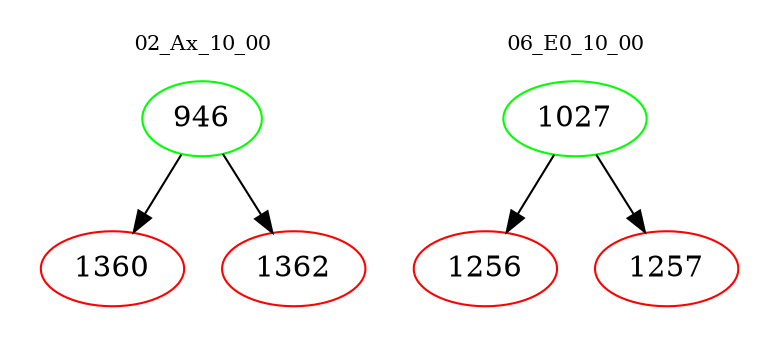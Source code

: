 digraph{
subgraph cluster_0 {
color = white
label = "02_Ax_10_00";
fontsize=10;
T0_946 [label="946", color="green"]
T0_946 -> T0_1360 [color="black"]
T0_1360 [label="1360", color="red"]
T0_946 -> T0_1362 [color="black"]
T0_1362 [label="1362", color="red"]
}
subgraph cluster_1 {
color = white
label = "06_E0_10_00";
fontsize=10;
T1_1027 [label="1027", color="green"]
T1_1027 -> T1_1256 [color="black"]
T1_1256 [label="1256", color="red"]
T1_1027 -> T1_1257 [color="black"]
T1_1257 [label="1257", color="red"]
}
}
